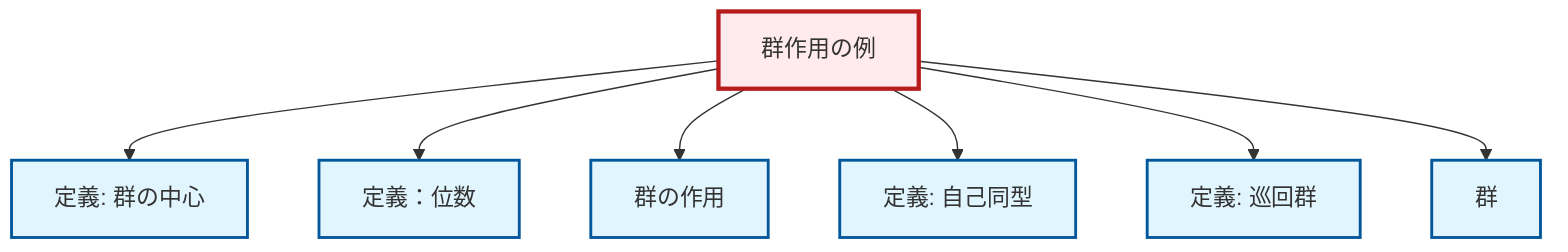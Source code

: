 graph TD
    classDef definition fill:#e1f5fe,stroke:#01579b,stroke-width:2px
    classDef theorem fill:#f3e5f5,stroke:#4a148c,stroke-width:2px
    classDef axiom fill:#fff3e0,stroke:#e65100,stroke-width:2px
    classDef example fill:#e8f5e9,stroke:#1b5e20,stroke-width:2px
    classDef current fill:#ffebee,stroke:#b71c1c,stroke-width:3px
    def-cyclic-group["定義: 巡回群"]:::definition
    def-order["定義：位数"]:::definition
    def-automorphism["定義: 自己同型"]:::definition
    ex-group-action-examples["群作用の例"]:::example
    def-group-action["群の作用"]:::definition
    def-group["群"]:::definition
    def-center-of-group["定義: 群の中心"]:::definition
    ex-group-action-examples --> def-center-of-group
    ex-group-action-examples --> def-order
    ex-group-action-examples --> def-group-action
    ex-group-action-examples --> def-automorphism
    ex-group-action-examples --> def-cyclic-group
    ex-group-action-examples --> def-group
    class ex-group-action-examples current